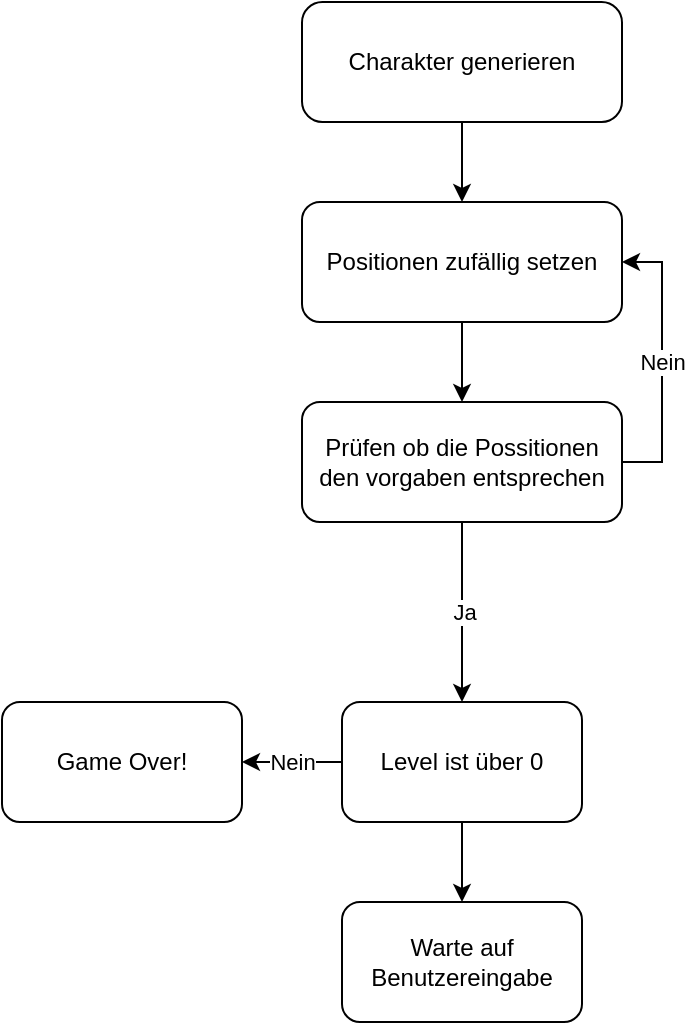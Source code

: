 <mxfile version="14.2.4" type="embed">
    <diagram id="huxhRRHV8hHbVVHxHIfi" name="Page-1">
        <mxGraphModel dx="668" dy="914" grid="1" gridSize="10" guides="1" tooltips="1" connect="1" arrows="1" fold="1" page="1" pageScale="1" pageWidth="827" pageHeight="1169" math="0" shadow="0">
            <root>
                <mxCell id="0"/>
                <mxCell id="1" parent="0"/>
                <mxCell id="13" style="edgeStyle=orthogonalEdgeStyle;rounded=0;orthogonalLoop=1;jettySize=auto;html=1;exitX=0.5;exitY=1;exitDx=0;exitDy=0;entryX=0.5;entryY=0;entryDx=0;entryDy=0;" edge="1" parent="1" source="2" target="3">
                    <mxGeometry relative="1" as="geometry"/>
                </mxCell>
                <mxCell id="2" value="Charakter generieren" style="rounded=1;whiteSpace=wrap;html=1;arcSize=17;" vertex="1" parent="1">
                    <mxGeometry x="170" y="100" width="160" height="60" as="geometry"/>
                </mxCell>
                <mxCell id="12" style="edgeStyle=orthogonalEdgeStyle;rounded=0;orthogonalLoop=1;jettySize=auto;html=1;" edge="1" parent="1" source="3" target="4">
                    <mxGeometry relative="1" as="geometry"/>
                </mxCell>
                <mxCell id="3" value="Positionen zufällig setzen" style="rounded=1;whiteSpace=wrap;html=1;" vertex="1" parent="1">
                    <mxGeometry x="170" y="200" width="160" height="60" as="geometry"/>
                </mxCell>
                <mxCell id="5" value="Ja" style="edgeStyle=orthogonalEdgeStyle;rounded=0;orthogonalLoop=1;jettySize=auto;html=1;" edge="1" parent="1" source="4">
                    <mxGeometry relative="1" as="geometry">
                        <mxPoint x="250" y="450" as="targetPoint"/>
                    </mxGeometry>
                </mxCell>
                <mxCell id="11" value="Nein" style="edgeStyle=orthogonalEdgeStyle;rounded=0;orthogonalLoop=1;jettySize=auto;html=1;exitX=1;exitY=0.5;exitDx=0;exitDy=0;entryX=1;entryY=0.5;entryDx=0;entryDy=0;" edge="1" parent="1" source="4" target="3">
                    <mxGeometry relative="1" as="geometry"/>
                </mxCell>
                <mxCell id="4" value="Prüfen ob die Possitionen den vorgaben entsprechen" style="rounded=1;whiteSpace=wrap;html=1;" vertex="1" parent="1">
                    <mxGeometry x="170" y="300" width="160" height="60" as="geometry"/>
                </mxCell>
                <mxCell id="17" value="Nein" style="edgeStyle=orthogonalEdgeStyle;rounded=0;orthogonalLoop=1;jettySize=auto;html=1;exitX=0;exitY=0.5;exitDx=0;exitDy=0;" edge="1" parent="1" source="14" target="16">
                    <mxGeometry relative="1" as="geometry"/>
                </mxCell>
                <mxCell id="19" style="edgeStyle=orthogonalEdgeStyle;rounded=0;orthogonalLoop=1;jettySize=auto;html=1;exitX=0.5;exitY=1;exitDx=0;exitDy=0;entryX=0.5;entryY=0;entryDx=0;entryDy=0;" edge="1" parent="1" source="14" target="18">
                    <mxGeometry relative="1" as="geometry"/>
                </mxCell>
                <mxCell id="14" value="Level ist über 0" style="rounded=1;whiteSpace=wrap;html=1;" vertex="1" parent="1">
                    <mxGeometry x="190" y="450" width="120" height="60" as="geometry"/>
                </mxCell>
                <mxCell id="16" value="Game Over!" style="rounded=1;whiteSpace=wrap;html=1;" vertex="1" parent="1">
                    <mxGeometry x="20" y="450" width="120" height="60" as="geometry"/>
                </mxCell>
                <mxCell id="18" value="Warte auf Benutzereingabe" style="rounded=1;whiteSpace=wrap;html=1;" vertex="1" parent="1">
                    <mxGeometry x="190" y="550" width="120" height="60" as="geometry"/>
                </mxCell>
            </root>
        </mxGraphModel>
    </diagram>
</mxfile>